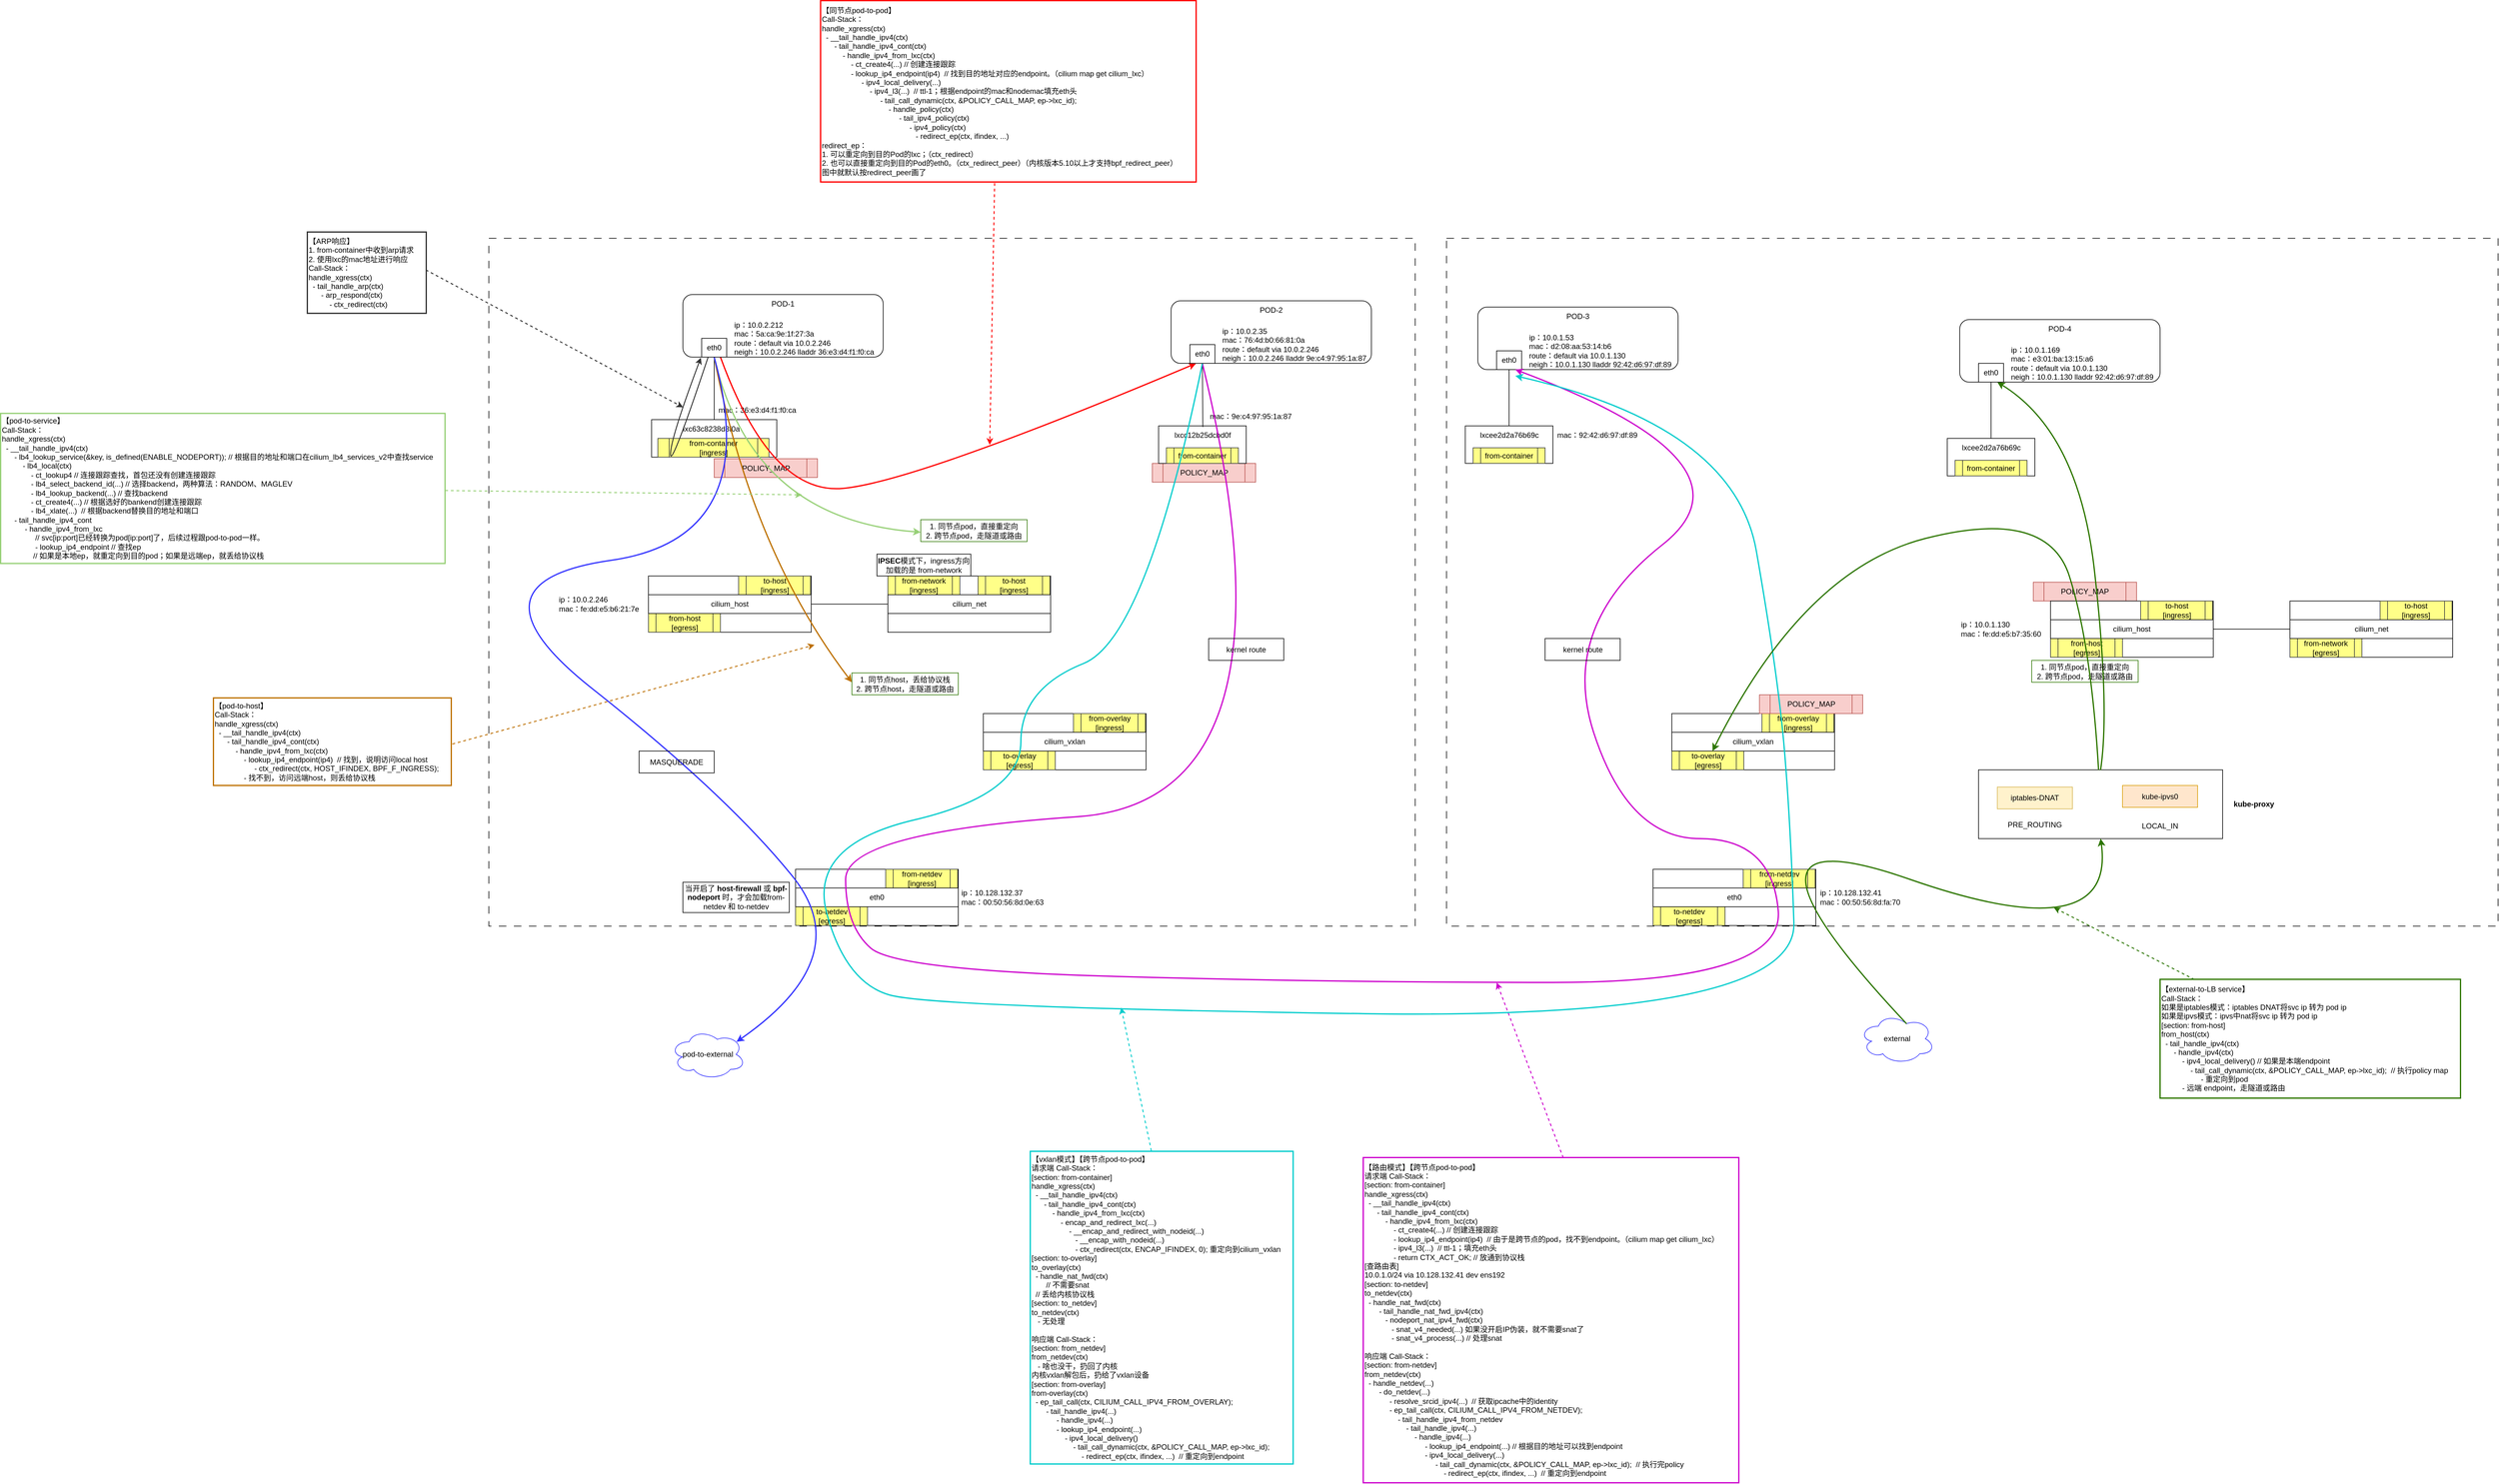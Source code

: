 <mxfile version="21.1.8" type="github">
  <diagram name="第 1 页" id="gMGXaRhbQjXeQtGGSrd3">
    <mxGraphModel dx="2704" dy="1717" grid="1" gridSize="10" guides="1" tooltips="1" connect="1" arrows="1" fold="1" page="1" pageScale="1" pageWidth="827" pageHeight="1169" math="0" shadow="0">
      <root>
        <mxCell id="0" />
        <mxCell id="1" parent="0" />
        <mxCell id="pFs_SzHBFSE5JqzF3wSR-124" value="" style="rounded=0;whiteSpace=wrap;html=1;strokeColor=#000000;strokeWidth=1;fillColor=none;dashed=1;dashPattern=12 12;" parent="1" vertex="1">
          <mxGeometry x="960" y="160" width="1680" height="1100" as="geometry" />
        </mxCell>
        <mxCell id="pFs_SzHBFSE5JqzF3wSR-123" value="" style="rounded=0;whiteSpace=wrap;html=1;strokeColor=#000000;strokeWidth=1;fillColor=none;dashed=1;dashPattern=12 12;movable=1;resizable=1;rotatable=1;deletable=1;editable=1;locked=0;connectable=1;" parent="1" vertex="1">
          <mxGeometry x="-570" y="160" width="1480" height="1100" as="geometry" />
        </mxCell>
        <mxCell id="AFxvPeA2e7Iyxpf63gBD-72" value="POLICY_MAP" style="shape=process;whiteSpace=wrap;html=1;backgroundOutline=1;fillColor=#f8cecc;strokeColor=#b85450;" parent="1" vertex="1">
          <mxGeometry x="1897.5" y="710" width="165" height="30" as="geometry" />
        </mxCell>
        <mxCell id="AFxvPeA2e7Iyxpf63gBD-71" value="POLICY_MAP" style="shape=process;whiteSpace=wrap;html=1;backgroundOutline=1;fillColor=#f8cecc;strokeColor=#b85450;" parent="1" vertex="1">
          <mxGeometry x="490" y="520" width="165" height="30" as="geometry" />
        </mxCell>
        <mxCell id="AFxvPeA2e7Iyxpf63gBD-65" value="" style="rounded=0;whiteSpace=wrap;html=1;" parent="1" vertex="1">
          <mxGeometry x="1810" y="1010" width="390" height="110" as="geometry" />
        </mxCell>
        <mxCell id="AFxvPeA2e7Iyxpf63gBD-25" value="" style="group" parent="1" vertex="1" connectable="0">
          <mxGeometry x="1290" y="1169" width="410" height="90" as="geometry" />
        </mxCell>
        <mxCell id="pFs_SzHBFSE5JqzF3wSR-71" value="ip：10.128.132.41&lt;br&gt;mac：00:50:56:8d:fa:70" style="text;html=1;strokeColor=none;fillColor=none;align=left;verticalAlign=middle;whiteSpace=wrap;rounded=0;container=0;" parent="AFxvPeA2e7Iyxpf63gBD-25" vertex="1">
          <mxGeometry x="265" y="25" width="145" height="40" as="geometry" />
        </mxCell>
        <mxCell id="pFs_SzHBFSE5JqzF3wSR-106" value="" style="rounded=0;whiteSpace=wrap;html=1;container=0;" parent="AFxvPeA2e7Iyxpf63gBD-25" vertex="1">
          <mxGeometry width="260" height="90" as="geometry" />
        </mxCell>
        <mxCell id="pFs_SzHBFSE5JqzF3wSR-107" value="from-netdev&lt;br&gt;[ingress]" style="shape=process;whiteSpace=wrap;html=1;backgroundOutline=1;fillColor=#ffff88;strokeColor=#36393d;container=0;" parent="AFxvPeA2e7Iyxpf63gBD-25" vertex="1">
          <mxGeometry x="144" width="115" height="30" as="geometry" />
        </mxCell>
        <mxCell id="pFs_SzHBFSE5JqzF3wSR-108" value="to-netdev&lt;br&gt;[egress]" style="shape=process;whiteSpace=wrap;html=1;backgroundOutline=1;fillColor=#ffff88;strokeColor=#36393d;container=0;" parent="AFxvPeA2e7Iyxpf63gBD-25" vertex="1">
          <mxGeometry y="60" width="115" height="30" as="geometry" />
        </mxCell>
        <mxCell id="pFs_SzHBFSE5JqzF3wSR-109" value="eth0" style="rounded=0;whiteSpace=wrap;html=1;strokeColor=default;strokeWidth=1;fillColor=none;container=0;" parent="AFxvPeA2e7Iyxpf63gBD-25" vertex="1">
          <mxGeometry y="30" width="260" height="30" as="geometry" />
        </mxCell>
        <mxCell id="AFxvPeA2e7Iyxpf63gBD-13" value="" style="group" parent="1" vertex="1" connectable="0">
          <mxGeometry x="-80" y="1169" width="407.5" height="90" as="geometry" />
        </mxCell>
        <mxCell id="pFs_SzHBFSE5JqzF3wSR-59" value="ip：10.128.132.37&lt;br&gt;mac：00:50:56:8d:0e:63" style="text;html=1;strokeColor=none;fillColor=none;align=left;verticalAlign=middle;whiteSpace=wrap;rounded=0;" parent="AFxvPeA2e7Iyxpf63gBD-13" vertex="1">
          <mxGeometry x="262.5" y="25" width="145" height="40" as="geometry" />
        </mxCell>
        <mxCell id="pFs_SzHBFSE5JqzF3wSR-60" value="" style="rounded=0;whiteSpace=wrap;html=1;" parent="AFxvPeA2e7Iyxpf63gBD-13" vertex="1">
          <mxGeometry width="260" height="90" as="geometry" />
        </mxCell>
        <mxCell id="pFs_SzHBFSE5JqzF3wSR-61" value="from-netdev&lt;br&gt;[ingress]" style="shape=process;whiteSpace=wrap;html=1;backgroundOutline=1;fillColor=#ffff88;strokeColor=#36393d;" parent="AFxvPeA2e7Iyxpf63gBD-13" vertex="1">
          <mxGeometry x="144" width="115" height="30" as="geometry" />
        </mxCell>
        <mxCell id="pFs_SzHBFSE5JqzF3wSR-62" value="to-netdev&lt;br&gt;[egress]" style="shape=process;whiteSpace=wrap;html=1;backgroundOutline=1;fillColor=#ffff88;strokeColor=#36393d;" parent="AFxvPeA2e7Iyxpf63gBD-13" vertex="1">
          <mxGeometry y="60" width="115" height="30" as="geometry" />
        </mxCell>
        <mxCell id="pFs_SzHBFSE5JqzF3wSR-105" value="eth0" style="rounded=0;whiteSpace=wrap;html=1;strokeColor=default;strokeWidth=1;fillColor=none;" parent="AFxvPeA2e7Iyxpf63gBD-13" vertex="1">
          <mxGeometry y="30" width="260" height="30" as="geometry" />
        </mxCell>
        <mxCell id="AFxvPeA2e7Iyxpf63gBD-4" value="" style="group" parent="1" vertex="1" connectable="0">
          <mxGeometry x="500" y="430" width="225" height="90" as="geometry" />
        </mxCell>
        <mxCell id="pFs_SzHBFSE5JqzF3wSR-18" value="mac：9e:c4:97:95:1a:87" style="text;html=1;strokeColor=none;fillColor=none;align=left;verticalAlign=middle;whiteSpace=wrap;rounded=0;" parent="AFxvPeA2e7Iyxpf63gBD-4" vertex="1">
          <mxGeometry x="80" width="145" height="30" as="geometry" />
        </mxCell>
        <mxCell id="pFs_SzHBFSE5JqzF3wSR-27" value="" style="rounded=0;whiteSpace=wrap;html=1;" parent="AFxvPeA2e7Iyxpf63gBD-4" vertex="1">
          <mxGeometry y="30" width="140" height="60" as="geometry" />
        </mxCell>
        <mxCell id="pFs_SzHBFSE5JqzF3wSR-28" value="from-container" style="shape=process;whiteSpace=wrap;html=1;backgroundOutline=1;fillColor=#ffff88;strokeColor=#36393d;" parent="AFxvPeA2e7Iyxpf63gBD-4" vertex="1">
          <mxGeometry x="12.5" y="65" width="115" height="25" as="geometry" />
        </mxCell>
        <mxCell id="pFs_SzHBFSE5JqzF3wSR-29" value="lxcc12b25dcbd0f" style="text;html=1;align=center;verticalAlign=middle;resizable=0;points=[];autosize=1;strokeColor=none;fillColor=none;" parent="AFxvPeA2e7Iyxpf63gBD-4" vertex="1">
          <mxGeometry x="15" y="30" width="110" height="30" as="geometry" />
        </mxCell>
        <mxCell id="AFxvPeA2e7Iyxpf63gBD-21" value="" style="group" parent="1" vertex="1" connectable="0">
          <mxGeometry x="-460" y="700" width="787.5" height="90" as="geometry" />
        </mxCell>
        <mxCell id="AFxvPeA2e7Iyxpf63gBD-14" value="" style="group" parent="AFxvPeA2e7Iyxpf63gBD-21" vertex="1" connectable="0">
          <mxGeometry x="527.5" width="260" height="90" as="geometry" />
        </mxCell>
        <mxCell id="AFxvPeA2e7Iyxpf63gBD-15" value="" style="rounded=0;whiteSpace=wrap;html=1;" parent="AFxvPeA2e7Iyxpf63gBD-14" vertex="1">
          <mxGeometry width="260" height="90" as="geometry" />
        </mxCell>
        <mxCell id="AFxvPeA2e7Iyxpf63gBD-16" value="to-host&lt;br style=&quot;border-color: var(--border-color);&quot;&gt;[ingress]" style="shape=process;whiteSpace=wrap;html=1;backgroundOutline=1;fillColor=#ffff88;strokeColor=#36393d;" parent="AFxvPeA2e7Iyxpf63gBD-14" vertex="1">
          <mxGeometry x="144" width="115" height="30" as="geometry" />
        </mxCell>
        <mxCell id="AFxvPeA2e7Iyxpf63gBD-17" value="from-network&lt;br style=&quot;border-color: var(--border-color);&quot;&gt;[ingress]" style="shape=process;whiteSpace=wrap;html=1;backgroundOutline=1;fillColor=#ffff88;strokeColor=#36393d;" parent="AFxvPeA2e7Iyxpf63gBD-14" vertex="1">
          <mxGeometry width="115" height="30" as="geometry" />
        </mxCell>
        <mxCell id="AFxvPeA2e7Iyxpf63gBD-18" value="cilium_net" style="rounded=0;whiteSpace=wrap;html=1;strokeColor=default;strokeWidth=1;fillColor=none;" parent="AFxvPeA2e7Iyxpf63gBD-14" vertex="1">
          <mxGeometry y="30" width="260" height="30" as="geometry" />
        </mxCell>
        <mxCell id="pFs_SzHBFSE5JqzF3wSR-12" value="ip：10.0.2.246&lt;br&gt;mac：fe:dd:e5:b6:21:7e" style="text;html=1;strokeColor=none;fillColor=none;align=left;verticalAlign=middle;whiteSpace=wrap;rounded=0;" parent="AFxvPeA2e7Iyxpf63gBD-21" vertex="1">
          <mxGeometry y="25" width="145" height="40" as="geometry" />
        </mxCell>
        <mxCell id="AFxvPeA2e7Iyxpf63gBD-7" value="" style="group" parent="AFxvPeA2e7Iyxpf63gBD-21" vertex="1" connectable="0">
          <mxGeometry x="145" width="260" height="90" as="geometry" />
        </mxCell>
        <mxCell id="AFxvPeA2e7Iyxpf63gBD-8" value="" style="rounded=0;whiteSpace=wrap;html=1;" parent="AFxvPeA2e7Iyxpf63gBD-7" vertex="1">
          <mxGeometry width="260" height="90" as="geometry" />
        </mxCell>
        <mxCell id="AFxvPeA2e7Iyxpf63gBD-9" value="to-host&lt;br style=&quot;border-color: var(--border-color);&quot;&gt;[ingress]" style="shape=process;whiteSpace=wrap;html=1;backgroundOutline=1;fillColor=#ffff88;strokeColor=#36393d;" parent="AFxvPeA2e7Iyxpf63gBD-7" vertex="1">
          <mxGeometry x="144" width="115" height="30" as="geometry" />
        </mxCell>
        <mxCell id="AFxvPeA2e7Iyxpf63gBD-10" value="from-host&lt;br style=&quot;border-color: var(--border-color);&quot;&gt;[egress]" style="shape=process;whiteSpace=wrap;html=1;backgroundOutline=1;fillColor=#ffff88;strokeColor=#36393d;" parent="AFxvPeA2e7Iyxpf63gBD-7" vertex="1">
          <mxGeometry y="60" width="115" height="30" as="geometry" />
        </mxCell>
        <mxCell id="AFxvPeA2e7Iyxpf63gBD-11" value="cilium_host" style="rounded=0;whiteSpace=wrap;html=1;strokeColor=default;strokeWidth=1;fillColor=none;" parent="AFxvPeA2e7Iyxpf63gBD-7" vertex="1">
          <mxGeometry y="30" width="260" height="30" as="geometry" />
        </mxCell>
        <mxCell id="AFxvPeA2e7Iyxpf63gBD-20" value="" style="edgeStyle=orthogonalEdgeStyle;rounded=0;orthogonalLoop=1;jettySize=auto;html=1;entryX=0;entryY=0.5;entryDx=0;entryDy=0;endArrow=none;endFill=0;" parent="AFxvPeA2e7Iyxpf63gBD-21" source="AFxvPeA2e7Iyxpf63gBD-11" target="AFxvPeA2e7Iyxpf63gBD-18" edge="1">
          <mxGeometry relative="1" as="geometry">
            <mxPoint x="555" y="45" as="targetPoint" />
          </mxGeometry>
        </mxCell>
        <mxCell id="AFxvPeA2e7Iyxpf63gBD-3" value="" style="group" parent="1" vertex="1" connectable="0">
          <mxGeometry x="-310" y="420" width="235" height="90" as="geometry" />
        </mxCell>
        <mxCell id="pFs_SzHBFSE5JqzF3wSR-10" value="mac：36:e3:d4:f1:f0:ca" style="text;html=1;strokeColor=none;fillColor=none;align=left;verticalAlign=middle;whiteSpace=wrap;rounded=0;" parent="AFxvPeA2e7Iyxpf63gBD-3" vertex="1">
          <mxGeometry x="105" width="130" height="30" as="geometry" />
        </mxCell>
        <mxCell id="pFs_SzHBFSE5JqzF3wSR-11" value="" style="rounded=0;whiteSpace=wrap;html=1;" parent="AFxvPeA2e7Iyxpf63gBD-3" vertex="1">
          <mxGeometry y="30" width="200" height="60" as="geometry" />
        </mxCell>
        <mxCell id="pFs_SzHBFSE5JqzF3wSR-22" value="from-container&lt;br&gt;[ingress]" style="shape=process;whiteSpace=wrap;html=1;backgroundOutline=1;fillColor=#ffff88;strokeColor=#36393d;" parent="AFxvPeA2e7Iyxpf63gBD-3" vertex="1">
          <mxGeometry x="10" y="60" width="177.5" height="30" as="geometry" />
        </mxCell>
        <mxCell id="pFs_SzHBFSE5JqzF3wSR-23" value="lxc63c8238d8f0a" style="text;html=1;align=center;verticalAlign=middle;resizable=0;points=[];autosize=1;strokeColor=none;fillColor=none;" parent="AFxvPeA2e7Iyxpf63gBD-3" vertex="1">
          <mxGeometry x="40" y="30" width="110" height="30" as="geometry" />
        </mxCell>
        <mxCell id="pFs_SzHBFSE5JqzF3wSR-117" value="" style="group" parent="1" vertex="1" connectable="0">
          <mxGeometry x="1320" y="920" width="260" height="90" as="geometry" />
        </mxCell>
        <mxCell id="pFs_SzHBFSE5JqzF3wSR-118" value="" style="rounded=0;whiteSpace=wrap;html=1;" parent="pFs_SzHBFSE5JqzF3wSR-117" vertex="1">
          <mxGeometry width="260" height="90" as="geometry" />
        </mxCell>
        <mxCell id="pFs_SzHBFSE5JqzF3wSR-119" value="from-overlay&lt;br style=&quot;border-color: var(--border-color);&quot;&gt;[ingress]" style="shape=process;whiteSpace=wrap;html=1;backgroundOutline=1;fillColor=#ffff88;strokeColor=#36393d;" parent="pFs_SzHBFSE5JqzF3wSR-117" vertex="1">
          <mxGeometry x="144" width="115" height="30" as="geometry" />
        </mxCell>
        <mxCell id="pFs_SzHBFSE5JqzF3wSR-120" value="to-overlay&lt;br style=&quot;border-color: var(--border-color);&quot;&gt;[egress]" style="shape=process;whiteSpace=wrap;html=1;backgroundOutline=1;fillColor=#ffff88;strokeColor=#36393d;" parent="pFs_SzHBFSE5JqzF3wSR-117" vertex="1">
          <mxGeometry y="60" width="115" height="30" as="geometry" />
        </mxCell>
        <mxCell id="pFs_SzHBFSE5JqzF3wSR-121" value="cilium_vxlan" style="rounded=0;whiteSpace=wrap;html=1;strokeColor=default;strokeWidth=1;fillColor=none;" parent="pFs_SzHBFSE5JqzF3wSR-117" vertex="1">
          <mxGeometry y="30" width="260" height="30" as="geometry" />
        </mxCell>
        <mxCell id="pFs_SzHBFSE5JqzF3wSR-112" value="" style="group" parent="1" vertex="1" connectable="0">
          <mxGeometry x="220" y="920" width="260" height="90" as="geometry" />
        </mxCell>
        <mxCell id="pFs_SzHBFSE5JqzF3wSR-113" value="" style="rounded=0;whiteSpace=wrap;html=1;" parent="pFs_SzHBFSE5JqzF3wSR-112" vertex="1">
          <mxGeometry width="260" height="90" as="geometry" />
        </mxCell>
        <mxCell id="pFs_SzHBFSE5JqzF3wSR-114" value="from-overlay&lt;br style=&quot;border-color: var(--border-color);&quot;&gt;[ingress]" style="shape=process;whiteSpace=wrap;html=1;backgroundOutline=1;fillColor=#ffff88;strokeColor=#36393d;" parent="pFs_SzHBFSE5JqzF3wSR-112" vertex="1">
          <mxGeometry x="144" width="115" height="30" as="geometry" />
        </mxCell>
        <mxCell id="pFs_SzHBFSE5JqzF3wSR-115" value="to-overlay&lt;br style=&quot;border-color: var(--border-color);&quot;&gt;[egress]" style="shape=process;whiteSpace=wrap;html=1;backgroundOutline=1;fillColor=#ffff88;strokeColor=#36393d;" parent="pFs_SzHBFSE5JqzF3wSR-112" vertex="1">
          <mxGeometry y="60" width="115" height="30" as="geometry" />
        </mxCell>
        <mxCell id="pFs_SzHBFSE5JqzF3wSR-116" value="cilium_vxlan" style="rounded=0;whiteSpace=wrap;html=1;strokeColor=default;strokeWidth=1;fillColor=none;" parent="pFs_SzHBFSE5JqzF3wSR-112" vertex="1">
          <mxGeometry y="30" width="260" height="30" as="geometry" />
        </mxCell>
        <mxCell id="pFs_SzHBFSE5JqzF3wSR-76" value="POLICY_MAP" style="shape=process;whiteSpace=wrap;html=1;backgroundOutline=1;fillColor=#f8cecc;strokeColor=#b85450;" parent="1" vertex="1">
          <mxGeometry x="1460" y="890" width="165" height="30" as="geometry" />
        </mxCell>
        <mxCell id="pFs_SzHBFSE5JqzF3wSR-39" value="POLICY_MAP" style="shape=process;whiteSpace=wrap;html=1;backgroundOutline=1;fillColor=#f8cecc;strokeColor=#b85450;" parent="1" vertex="1">
          <mxGeometry x="-210" y="512.5" width="165" height="30" as="geometry" />
        </mxCell>
        <mxCell id="pFs_SzHBFSE5JqzF3wSR-20" value="" style="endArrow=none;html=1;rounded=0;entryX=0.5;entryY=1;entryDx=0;entryDy=0;exitX=0.5;exitY=0;exitDx=0;exitDy=0;" parent="1" source="pFs_SzHBFSE5JqzF3wSR-11" target="pFs_SzHBFSE5JqzF3wSR-7" edge="1">
          <mxGeometry width="50" height="50" relative="1" as="geometry">
            <mxPoint x="80" y="460" as="sourcePoint" />
            <mxPoint x="130" y="410" as="targetPoint" />
          </mxGeometry>
        </mxCell>
        <mxCell id="pFs_SzHBFSE5JqzF3wSR-21" value="" style="endArrow=none;html=1;rounded=0;entryX=0.5;entryY=1;entryDx=0;entryDy=0;exitX=0.506;exitY=0.061;exitDx=0;exitDy=0;exitPerimeter=0;" parent="1" source="pFs_SzHBFSE5JqzF3wSR-29" target="pFs_SzHBFSE5JqzF3wSR-15" edge="1">
          <mxGeometry width="50" height="50" relative="1" as="geometry">
            <mxPoint x="570" y="450" as="sourcePoint" />
            <mxPoint x="180" y="370" as="targetPoint" />
          </mxGeometry>
        </mxCell>
        <mxCell id="pFs_SzHBFSE5JqzF3wSR-25" value="【ARP响应】&lt;br&gt;1. from-container中收到arp请求&lt;br&gt;2. 使用lxc的mac地址进行响应&lt;br&gt;Call-Stack：&lt;br&gt;handle_xgress(ctx)&lt;br&gt;&amp;nbsp; - tail_handle_arp(ctx)&lt;br&gt;&amp;nbsp; &amp;nbsp; &amp;nbsp; -&amp;nbsp;arp_respond(ctx)&lt;br&gt;&amp;nbsp; &amp;nbsp; &amp;nbsp; &amp;nbsp; &amp;nbsp; -&amp;nbsp;ctx_redirect(ctx)" style="text;html=1;align=left;verticalAlign=middle;resizable=0;points=[];autosize=1;strokeColor=#333333;fillColor=none;strokeWidth=2;" parent="1" vertex="1">
          <mxGeometry x="-860" y="150" width="190" height="130" as="geometry" />
        </mxCell>
        <mxCell id="pFs_SzHBFSE5JqzF3wSR-32" value="【同节点pod-to-pod】&lt;br&gt;Call-Stack：&lt;br&gt;handle_xgress(ctx)&lt;br&gt;&amp;nbsp; - __tail_handle_ipv4(ctx)&lt;br&gt;&amp;nbsp; &amp;nbsp; &amp;nbsp; -&amp;nbsp;tail_handle_ipv4_cont(ctx)&lt;br&gt;&amp;nbsp; &amp;nbsp; &amp;nbsp; &amp;nbsp; &amp;nbsp; -&amp;nbsp;handle_ipv4_from_lxc(ctx)&lt;br&gt;&amp;nbsp; &amp;nbsp; &amp;nbsp; &amp;nbsp; &amp;nbsp; &amp;nbsp; &amp;nbsp; -&amp;nbsp;ct_create4(...) // 创建连接跟踪&lt;br&gt;&amp;nbsp; &amp;nbsp; &amp;nbsp; &amp;nbsp; &amp;nbsp; &amp;nbsp; &amp;nbsp; -&amp;nbsp;lookup_ip4_endpoint(ip4)&amp;nbsp; // 找到目的地址对应的endpoint。（cilium map get cilium_lxc）&lt;br&gt;&amp;nbsp; &amp;nbsp; &amp;nbsp; &amp;nbsp; &amp;nbsp; &amp;nbsp; &amp;nbsp; &amp;nbsp; &amp;nbsp; &amp;nbsp;-&amp;nbsp;ipv4_local_delivery(...)&lt;br&gt;&amp;nbsp; &amp;nbsp; &amp;nbsp; &amp;nbsp; &amp;nbsp; &amp;nbsp; &amp;nbsp; &amp;nbsp; &amp;nbsp; &amp;nbsp; &amp;nbsp; &amp;nbsp;-&amp;nbsp;ipv4_l3(...)&amp;nbsp; // ttl-1；根据endpoint的mac和nodemac填充eth头&lt;br&gt;&amp;nbsp; &amp;nbsp; &amp;nbsp; &amp;nbsp; &amp;nbsp; &amp;nbsp; &amp;nbsp; &amp;nbsp; &amp;nbsp; &amp;nbsp; &amp;nbsp; &amp;nbsp; &amp;nbsp; &amp;nbsp; -&amp;nbsp;tail_call_dynamic(ctx, &amp;amp;POLICY_CALL_MAP, ep-&amp;gt;lxc_id);&lt;br&gt;&amp;nbsp; &amp;nbsp; &amp;nbsp; &amp;nbsp; &amp;nbsp; &amp;nbsp; &amp;nbsp; &amp;nbsp; &amp;nbsp; &amp;nbsp; &amp;nbsp; &amp;nbsp; &amp;nbsp; &amp;nbsp; &amp;nbsp; &amp;nbsp; -&amp;nbsp;handle_policy(ctx)&lt;br&gt;&amp;nbsp; &amp;nbsp; &amp;nbsp; &amp;nbsp; &amp;nbsp; &amp;nbsp; &amp;nbsp; &amp;nbsp; &amp;nbsp; &amp;nbsp; &amp;nbsp; &amp;nbsp; &amp;nbsp; &amp;nbsp; &amp;nbsp; &amp;nbsp; &amp;nbsp; &amp;nbsp; &amp;nbsp;-&amp;nbsp;tail_ipv4_policy(ctx)&lt;br&gt;&amp;nbsp; &amp;nbsp; &amp;nbsp; &amp;nbsp; &amp;nbsp; &amp;nbsp; &amp;nbsp; &amp;nbsp; &amp;nbsp; &amp;nbsp; &amp;nbsp; &amp;nbsp; &amp;nbsp; &amp;nbsp; &amp;nbsp; &amp;nbsp; &amp;nbsp; &amp;nbsp; &amp;nbsp; &amp;nbsp; &amp;nbsp; -&amp;nbsp;ipv4_policy(ctx)&lt;br&gt;&amp;nbsp; &amp;nbsp; &amp;nbsp; &amp;nbsp; &amp;nbsp; &amp;nbsp; &amp;nbsp; &amp;nbsp; &amp;nbsp; &amp;nbsp; &amp;nbsp; &amp;nbsp; &amp;nbsp; &amp;nbsp; &amp;nbsp; &amp;nbsp; &amp;nbsp; &amp;nbsp; &amp;nbsp; &amp;nbsp; &amp;nbsp; &amp;nbsp; &amp;nbsp;-&amp;nbsp;redirect_ep(ctx, ifindex, ...)&lt;br&gt;redirect_ep：&lt;br&gt;1. 可以重定向到目的Pod的lxc；（ctx_redirect）&lt;br&gt;2. 也可以直接重定向到目的Pod的eth0。（ctx_redirect_peer）（内核版本5.10以上才支持bpf_redirect_peer）&lt;br&gt;图中就默认按redirect_peer画了" style="text;html=1;align=left;verticalAlign=middle;resizable=0;points=[];autosize=1;strokeWidth=2;strokeColor=#FF0000;" parent="1" vertex="1">
          <mxGeometry x="-40" y="-220" width="600" height="290" as="geometry" />
        </mxCell>
        <mxCell id="pFs_SzHBFSE5JqzF3wSR-33" value="" style="curved=1;endArrow=classic;html=1;rounded=0;exitX=0.75;exitY=1;exitDx=0;exitDy=0;entryX=0.25;entryY=1;entryDx=0;entryDy=0;fillColor=#e51400;strokeColor=#FF0000;shadow=0;strokeWidth=2;" parent="1" source="pFs_SzHBFSE5JqzF3wSR-7" target="pFs_SzHBFSE5JqzF3wSR-15" edge="1">
          <mxGeometry width="50" height="50" relative="1" as="geometry">
            <mxPoint x="300" y="600" as="sourcePoint" />
            <mxPoint x="350" y="550" as="targetPoint" />
            <Array as="points">
              <mxPoint x="-120" y="570" />
              <mxPoint x="110" y="550" />
            </Array>
          </mxGeometry>
        </mxCell>
        <mxCell id="pFs_SzHBFSE5JqzF3wSR-34" value="【pod-to-host】&lt;br&gt;Call-Stack：&lt;br&gt;handle_xgress(ctx)&lt;br&gt;&amp;nbsp; - __tail_handle_ipv4(ctx)&lt;br&gt;&amp;nbsp; &amp;nbsp; &amp;nbsp; -&amp;nbsp;tail_handle_ipv4_cont(ctx)&lt;br&gt;&amp;nbsp; &amp;nbsp; &amp;nbsp; &amp;nbsp; &amp;nbsp; -&amp;nbsp;handle_ipv4_from_lxc(ctx)&lt;br&gt;&amp;nbsp; &amp;nbsp; &amp;nbsp; &amp;nbsp; &amp;nbsp; &amp;nbsp; &amp;nbsp; -&amp;nbsp;lookup_ip4_endpoint(ip4)&amp;nbsp; // 找到，说明访问local host&lt;br&gt;&amp;nbsp; &amp;nbsp; &amp;nbsp; &amp;nbsp; &amp;nbsp; &amp;nbsp; &amp;nbsp; &amp;nbsp; &amp;nbsp; &amp;nbsp;-&amp;nbsp;ctx_redirect(ctx, HOST_IFINDEX, BPF_F_INGRESS);&lt;br&gt;&amp;nbsp; &amp;nbsp; &amp;nbsp; &amp;nbsp; &amp;nbsp; &amp;nbsp; &amp;nbsp; - 找不到，访问远端host，则丢给协议栈" style="text;html=1;align=left;verticalAlign=middle;resizable=0;points=[];autosize=1;strokeColor=#BD7000;fillColor=none;fontColor=#000000;strokeWidth=2;" parent="1" vertex="1">
          <mxGeometry x="-1010" y="895" width="380" height="140" as="geometry" />
        </mxCell>
        <mxCell id="pFs_SzHBFSE5JqzF3wSR-38" value="" style="curved=1;endArrow=classic;html=1;rounded=0;exitX=0.5;exitY=1;exitDx=0;exitDy=0;fillColor=#f0a30a;strokeColor=#BD7000;shadow=0;strokeWidth=2;" parent="1" source="pFs_SzHBFSE5JqzF3wSR-7" edge="1">
          <mxGeometry width="50" height="50" relative="1" as="geometry">
            <mxPoint x="190" y="370" as="sourcePoint" />
            <mxPoint x="10" y="870" as="targetPoint" />
            <Array as="points">
              <mxPoint x="-150" y="660" />
            </Array>
          </mxGeometry>
        </mxCell>
        <mxCell id="pFs_SzHBFSE5JqzF3wSR-49" value="" style="rounded=1;whiteSpace=wrap;html=1;" parent="1" vertex="1">
          <mxGeometry x="1010" y="270" width="320" height="100" as="geometry" />
        </mxCell>
        <mxCell id="pFs_SzHBFSE5JqzF3wSR-50" value="eth0" style="rounded=0;whiteSpace=wrap;html=1;" parent="1" vertex="1">
          <mxGeometry x="1040" y="340" width="40" height="30" as="geometry" />
        </mxCell>
        <mxCell id="pFs_SzHBFSE5JqzF3wSR-51" value="ip：10.0.1.53&lt;br&gt;mac：d2:08:aa:53:14:b6&lt;br&gt;route：default via 10.0.1.130&lt;br&gt;neigh：10.0.1.130 lladdr 92:42:d6:97:df:89" style="text;html=1;strokeColor=none;fillColor=none;align=left;verticalAlign=middle;whiteSpace=wrap;rounded=0;" parent="1" vertex="1">
          <mxGeometry x="1090" y="310" width="240" height="60" as="geometry" />
        </mxCell>
        <mxCell id="pFs_SzHBFSE5JqzF3wSR-52" value="POD-3" style="text;html=1;strokeColor=none;fillColor=none;align=center;verticalAlign=middle;whiteSpace=wrap;rounded=0;" parent="1" vertex="1">
          <mxGeometry x="1140" y="270" width="60" height="30" as="geometry" />
        </mxCell>
        <mxCell id="pFs_SzHBFSE5JqzF3wSR-53" value="mac：92:42:d6:97:df:89" style="text;html=1;strokeColor=none;fillColor=none;align=left;verticalAlign=middle;whiteSpace=wrap;rounded=0;" parent="1" vertex="1">
          <mxGeometry x="1135" y="460" width="145" height="30" as="geometry" />
        </mxCell>
        <mxCell id="pFs_SzHBFSE5JqzF3wSR-54" value="" style="endArrow=none;html=1;rounded=0;entryX=0.5;entryY=1;entryDx=0;entryDy=0;" parent="1" target="pFs_SzHBFSE5JqzF3wSR-50" edge="1">
          <mxGeometry width="50" height="50" relative="1" as="geometry">
            <mxPoint x="1060" y="460" as="sourcePoint" />
            <mxPoint x="670" y="380" as="targetPoint" />
          </mxGeometry>
        </mxCell>
        <mxCell id="pFs_SzHBFSE5JqzF3wSR-55" value="" style="rounded=0;whiteSpace=wrap;html=1;" parent="1" vertex="1">
          <mxGeometry x="990" y="460" width="140" height="60" as="geometry" />
        </mxCell>
        <mxCell id="pFs_SzHBFSE5JqzF3wSR-57" value="lxcee2d2a76b69c" style="text;html=1;align=center;verticalAlign=middle;resizable=0;points=[];autosize=1;strokeColor=none;fillColor=none;" parent="1" vertex="1">
          <mxGeometry x="1000" y="460" width="120" height="30" as="geometry" />
        </mxCell>
        <mxCell id="pFs_SzHBFSE5JqzF3wSR-64" value="" style="curved=1;endArrow=classic;html=1;rounded=0;fillColor=#f0a30a;strokeColor=#CC00CC;shadow=0;strokeWidth=2;entryX=0.75;entryY=1;entryDx=0;entryDy=0;exitX=0.5;exitY=1;exitDx=0;exitDy=0;" parent="1" source="pFs_SzHBFSE5JqzF3wSR-15" target="pFs_SzHBFSE5JqzF3wSR-50" edge="1">
          <mxGeometry width="50" height="50" relative="1" as="geometry">
            <mxPoint x="160" y="360" as="sourcePoint" />
            <mxPoint x="1070" y="560" as="targetPoint" />
            <Array as="points">
              <mxPoint x="740" y="1060" />
              <mxPoint y="1110" />
              <mxPoint y="1260" />
              <mxPoint x="80" y="1330" />
              <mxPoint x="760" y="1350" />
              <mxPoint x="1500" y="1350" />
              <mxPoint x="1480" y="1120" />
              <mxPoint x="1250" y="1120" />
              <mxPoint x="1140" y="780" />
              <mxPoint x="1470" y="520" />
            </Array>
          </mxGeometry>
        </mxCell>
        <mxCell id="pFs_SzHBFSE5JqzF3wSR-66" value="【路由模式】【跨节点pod-to-pod】&lt;br&gt;请求端 Call-Stack：&lt;br&gt;[section: from-container]&lt;br&gt;handle_xgress(ctx)&lt;br&gt;&amp;nbsp; - __tail_handle_ipv4(ctx)&lt;br&gt;&amp;nbsp; &amp;nbsp; &amp;nbsp; -&amp;nbsp;tail_handle_ipv4_cont(ctx)&lt;br&gt;&amp;nbsp; &amp;nbsp; &amp;nbsp; &amp;nbsp; &amp;nbsp; -&amp;nbsp;handle_ipv4_from_lxc(ctx)&lt;br style=&quot;border-color: var(--border-color);&quot;&gt;&amp;nbsp; &amp;nbsp; &amp;nbsp; &amp;nbsp; &amp;nbsp; &amp;nbsp; &amp;nbsp; -&amp;nbsp;ct_create4(...) // 创建连接跟踪&lt;br&gt;&amp;nbsp; &amp;nbsp; &amp;nbsp; &amp;nbsp; &amp;nbsp; &amp;nbsp; &amp;nbsp; -&amp;nbsp;lookup_ip4_endpoint(ip4)&amp;nbsp; // 由于是跨节点的pod，找不到endpoint。（cilium map get cilium_lxc）&lt;br&gt;&amp;nbsp; &amp;nbsp; &amp;nbsp; &amp;nbsp; &amp;nbsp; &amp;nbsp; &amp;nbsp; -&amp;nbsp;ipv4_l3(...)&amp;nbsp; // ttl-1；填充eth头&lt;br&gt;&amp;nbsp; &amp;nbsp; &amp;nbsp; &amp;nbsp; &amp;nbsp; &amp;nbsp; &amp;nbsp; - return CTX_ACT_OK; // 放通到协议栈&lt;br&gt;[查路由表]&lt;br&gt;10.0.1.0/24 via 10.128.132.41 dev ens192&lt;br&gt;[section: to-netdev]&lt;br&gt;to_netdev(ctx)&lt;br&gt;&amp;nbsp; -&amp;nbsp;handle_nat_fwd(ctx)&lt;br&gt;&amp;nbsp; &amp;nbsp; &amp;nbsp; &amp;nbsp;- tail_handle_nat_fwd_ipv4(ctx)&lt;br&gt;&amp;nbsp; &amp;nbsp; &amp;nbsp; &amp;nbsp; &amp;nbsp; -&amp;nbsp;nodeport_nat_ipv4_fwd(ctx)&lt;br&gt;&amp;nbsp; &amp;nbsp; &amp;nbsp; &amp;nbsp; &amp;nbsp; &amp;nbsp; &amp;nbsp;-&amp;nbsp;snat_v4_needed(...) 如果没开启IP伪装，就不需要snat了&lt;br&gt;&amp;nbsp; &amp;nbsp; &amp;nbsp; &amp;nbsp; &amp;nbsp; &amp;nbsp; &amp;nbsp;-&amp;nbsp;snat_v4_process(...) // 处理snat&lt;br&gt;&lt;br&gt;响应端 Call-Stack：&lt;br&gt;[section: from-netdev]&lt;br&gt;from_netdev(ctx)&lt;br&gt;&amp;nbsp; -&amp;nbsp;handle_netdev(...)&lt;br&gt;&amp;nbsp; &amp;nbsp; &amp;nbsp; &amp;nbsp;-&amp;nbsp;do_netdev(...)&lt;br&gt;&amp;nbsp; &amp;nbsp; &amp;nbsp; &amp;nbsp; &amp;nbsp; &amp;nbsp; -&amp;nbsp;resolve_srcid_ipv4(...)&amp;nbsp; // 获取ipcache中的identity&lt;br&gt;&amp;nbsp; &amp;nbsp; &amp;nbsp; &amp;nbsp; &amp;nbsp; &amp;nbsp; -&amp;nbsp;ep_tail_call(ctx, CILIUM_CALL_IPV4_FROM_NETDEV);&lt;br&gt;&amp;nbsp; &amp;nbsp; &amp;nbsp; &amp;nbsp; &amp;nbsp; &amp;nbsp; &amp;nbsp; &amp;nbsp; -&amp;nbsp;tail_handle_ipv4_from_netdev&lt;br&gt;&amp;nbsp; &amp;nbsp; &amp;nbsp; &amp;nbsp; &amp;nbsp; &amp;nbsp; &amp;nbsp; &amp;nbsp; &amp;nbsp; &amp;nbsp; -&amp;nbsp;tail_handle_ipv4(...)&lt;br&gt;&amp;nbsp; &amp;nbsp; &amp;nbsp; &amp;nbsp; &amp;nbsp; &amp;nbsp; &amp;nbsp; &amp;nbsp; &amp;nbsp; &amp;nbsp; &amp;nbsp; &amp;nbsp; -&amp;nbsp;handle_ipv4(...)&lt;br&gt;&amp;nbsp; &amp;nbsp; &amp;nbsp; &amp;nbsp; &amp;nbsp; &amp;nbsp; &amp;nbsp; &amp;nbsp; &amp;nbsp; &amp;nbsp; &amp;nbsp; &amp;nbsp; &amp;nbsp; &amp;nbsp; &amp;nbsp;-&amp;nbsp;lookup_ip4_endpoint(...) // 根据目的地址可以找到endpoint&lt;br&gt;&amp;nbsp; &amp;nbsp; &amp;nbsp; &amp;nbsp; &amp;nbsp; &amp;nbsp; &amp;nbsp; &amp;nbsp; &amp;nbsp; &amp;nbsp; &amp;nbsp; &amp;nbsp; &amp;nbsp; &amp;nbsp; &amp;nbsp;-&amp;nbsp;ipv4_local_delivery(...)&lt;br&gt;&amp;nbsp; &amp;nbsp; &amp;nbsp; &amp;nbsp; &amp;nbsp; &amp;nbsp; &amp;nbsp; &amp;nbsp; &amp;nbsp; &amp;nbsp; &amp;nbsp; &amp;nbsp; &amp;nbsp; &amp;nbsp; &amp;nbsp; &amp;nbsp; &amp;nbsp; -&amp;nbsp;tail_call_dynamic(ctx, &amp;amp;POLICY_CALL_MAP, ep-&amp;gt;lxc_id);&amp;nbsp; // 执行完policy&lt;br&gt;&amp;nbsp; &amp;nbsp; &amp;nbsp; &amp;nbsp; &amp;nbsp; &amp;nbsp; &amp;nbsp; &amp;nbsp; &amp;nbsp; &amp;nbsp; &amp;nbsp; &amp;nbsp; &amp;nbsp; &amp;nbsp; &amp;nbsp; &amp;nbsp; &amp;nbsp; &amp;nbsp; &amp;nbsp; -&amp;nbsp;redirect_ep(ctx, ifindex, ...)&amp;nbsp; // 重定向到endpoint" style="text;html=1;align=left;verticalAlign=middle;resizable=0;points=[];autosize=1;strokeWidth=2;strokeColor=#CC00CC;" parent="1" vertex="1">
          <mxGeometry x="827" y="1630" width="600" height="520" as="geometry" />
        </mxCell>
        <mxCell id="pFs_SzHBFSE5JqzF3wSR-69" value="from-container" style="shape=process;whiteSpace=wrap;html=1;backgroundOutline=1;fillColor=#ffff88;strokeColor=#36393d;" parent="1" vertex="1">
          <mxGeometry x="1002.5" y="495" width="115" height="25" as="geometry" />
        </mxCell>
        <mxCell id="pFs_SzHBFSE5JqzF3wSR-84" value="【pod-to-service】&lt;br&gt;Call-Stack：&lt;br&gt;handle_xgress(ctx)&lt;br&gt;&amp;nbsp; - __tail_handle_ipv4(ctx)&lt;br&gt;&amp;nbsp; &amp;nbsp; &amp;nbsp; -&amp;nbsp;lb4_lookup_service(&amp;amp;key, is_defined(ENABLE_NODEPORT)); // 根据目的地址和端口在cilium_lb4_services_v2中查找service&lt;br&gt;&amp;nbsp; &amp;nbsp; &amp;nbsp; &amp;nbsp; &amp;nbsp; -&amp;nbsp;lb4_local(ctx)&lt;br&gt;&amp;nbsp; &amp;nbsp; &amp;nbsp; &amp;nbsp; &amp;nbsp; &amp;nbsp; &amp;nbsp; - ct_lookup4 // 连接跟踪查找，首包还没有创建连接跟踪&amp;nbsp;&lt;br&gt;&amp;nbsp; &amp;nbsp; &amp;nbsp; &amp;nbsp; &amp;nbsp; &amp;nbsp; &amp;nbsp; -&amp;nbsp;lb4_select_backend_id(...) // 选择backend，两种算法：RANDOM、MAGLEV&lt;br&gt;&amp;nbsp; &amp;nbsp; &amp;nbsp; &amp;nbsp; &amp;nbsp; &amp;nbsp; &amp;nbsp; -&amp;nbsp;lb4_lookup_backend(...) // 查找backend&lt;br&gt;&amp;nbsp; &amp;nbsp; &amp;nbsp; &amp;nbsp; &amp;nbsp; &amp;nbsp; &amp;nbsp; -&amp;nbsp;ct_create4(...) // 根据选好的bankend创建连接跟踪&lt;br&gt;&amp;nbsp; &amp;nbsp; &amp;nbsp; &amp;nbsp; &amp;nbsp; &amp;nbsp; &amp;nbsp; -&amp;nbsp;lb4_xlate(...)&amp;nbsp; // 根据backend替换目的地址和端口&lt;br&gt;&amp;nbsp; &amp;nbsp; &amp;nbsp; - tail_handle_ipv4_cont&lt;br&gt;&amp;nbsp; &amp;nbsp; &amp;nbsp; &amp;nbsp; &amp;nbsp; &amp;nbsp;- handle_ipv4_from_lxc&lt;br style=&quot;border-color: var(--border-color);&quot;&gt;&amp;nbsp; &amp;nbsp; &amp;nbsp; &amp;nbsp; &amp;nbsp; &amp;nbsp; &amp;nbsp; &amp;nbsp; // svc[ip:port]已经转换为pod[ip:port]了，后续过程跟pod-to-pod一样。&lt;br&gt;&amp;nbsp; &amp;nbsp; &amp;nbsp; &amp;nbsp; &amp;nbsp; &amp;nbsp; &amp;nbsp; &amp;nbsp; - lookup_ip4_endpoint // 查找ep&lt;br&gt;&amp;nbsp; &amp;nbsp; &amp;nbsp; &amp;nbsp; &amp;nbsp; &amp;nbsp; &amp;nbsp; &amp;nbsp;// 如果是本地ep，就重定向到目的pod；如果是远端ep，就丢给协议栈" style="text;html=1;align=left;verticalAlign=middle;resizable=0;points=[];autosize=1;strokeWidth=2;strokeColor=#97D077;" parent="1" vertex="1">
          <mxGeometry x="-1350" y="440" width="710" height="240" as="geometry" />
        </mxCell>
        <mxCell id="pFs_SzHBFSE5JqzF3wSR-85" value="" style="curved=1;endArrow=classic;html=1;rounded=0;fillColor=#f0a30a;strokeColor=#97D077;shadow=0;strokeWidth=2;exitX=0.5;exitY=1;exitDx=0;exitDy=0;" parent="1" source="pFs_SzHBFSE5JqzF3wSR-7" edge="1">
          <mxGeometry width="50" height="50" relative="1" as="geometry">
            <mxPoint x="160" y="360" as="sourcePoint" />
            <mxPoint x="120" y="630" as="targetPoint" />
            <Array as="points">
              <mxPoint x="-150" y="610" />
            </Array>
          </mxGeometry>
        </mxCell>
        <mxCell id="pFs_SzHBFSE5JqzF3wSR-88" value="" style="curved=1;endArrow=classic;html=1;rounded=0;exitX=0.5;exitY=1;exitDx=0;exitDy=0;fillColor=#f0a30a;strokeColor=#3333FF;shadow=0;strokeWidth=2;entryX=0.88;entryY=0.25;entryDx=0;entryDy=0;entryPerimeter=0;" parent="1" source="pFs_SzHBFSE5JqzF3wSR-7" target="pFs_SzHBFSE5JqzF3wSR-89" edge="1">
          <mxGeometry width="50" height="50" relative="1" as="geometry">
            <mxPoint x="160" y="360" as="sourcePoint" />
            <mxPoint x="350" y="1060" as="targetPoint" />
            <Array as="points">
              <mxPoint x="-130" y="640" />
              <mxPoint x="-620" y="710" />
              <mxPoint x="-190" y="1050" />
              <mxPoint x="20" y="1310" />
            </Array>
          </mxGeometry>
        </mxCell>
        <mxCell id="pFs_SzHBFSE5JqzF3wSR-89" value="pod-to-external" style="ellipse;shape=cloud;whiteSpace=wrap;html=1;strokeColor=#3333FF;strokeWidth=1;fillColor=none;" parent="1" vertex="1">
          <mxGeometry x="-280" y="1425" width="120" height="80" as="geometry" />
        </mxCell>
        <mxCell id="pFs_SzHBFSE5JqzF3wSR-90" value="" style="endArrow=classic;html=1;rounded=0;sketch=0;strokeColor=#CC00CC;strokeWidth=1.5;dashed=1;exitX=0.532;exitY=0;exitDx=0;exitDy=0;exitPerimeter=0;" parent="1" source="pFs_SzHBFSE5JqzF3wSR-66" edge="1">
          <mxGeometry width="50" height="50" relative="1" as="geometry">
            <mxPoint x="920" y="1170" as="sourcePoint" />
            <mxPoint x="1040" y="1350" as="targetPoint" />
          </mxGeometry>
        </mxCell>
        <mxCell id="pFs_SzHBFSE5JqzF3wSR-91" value="" style="endArrow=classic;html=1;rounded=0;sketch=0;strokeColor=#FF0000;strokeWidth=1.5;dashed=1;exitX=0.463;exitY=1.005;exitDx=0;exitDy=0;exitPerimeter=0;" parent="1" source="pFs_SzHBFSE5JqzF3wSR-32" edge="1">
          <mxGeometry width="50" height="50" relative="1" as="geometry">
            <mxPoint x="475" y="290" as="sourcePoint" />
            <mxPoint x="230" y="490" as="targetPoint" />
          </mxGeometry>
        </mxCell>
        <mxCell id="pFs_SzHBFSE5JqzF3wSR-92" value="" style="endArrow=classic;html=1;rounded=0;sketch=0;strokeColor=#333333;strokeWidth=1.5;dashed=1;exitX=0.995;exitY=0.464;exitDx=0;exitDy=0;exitPerimeter=0;" parent="1" source="pFs_SzHBFSE5JqzF3wSR-25" edge="1">
          <mxGeometry width="50" height="50" relative="1" as="geometry">
            <mxPoint y="460" as="sourcePoint" />
            <mxPoint x="-260" y="430" as="targetPoint" />
          </mxGeometry>
        </mxCell>
        <mxCell id="pFs_SzHBFSE5JqzF3wSR-93" value="" style="endArrow=classic;html=1;rounded=0;sketch=0;strokeColor=#97D077;strokeWidth=1.5;dashed=1;exitX=1;exitY=0.513;exitDx=0;exitDy=0;exitPerimeter=0;" parent="1" source="pFs_SzHBFSE5JqzF3wSR-84" edge="1">
          <mxGeometry width="50" height="50" relative="1" as="geometry">
            <mxPoint x="-101" y="370" as="sourcePoint" />
            <mxPoint x="-70" y="570" as="targetPoint" />
          </mxGeometry>
        </mxCell>
        <mxCell id="pFs_SzHBFSE5JqzF3wSR-97" value="" style="endArrow=classic;html=1;rounded=0;sketch=0;strokeColor=#BD7000;strokeWidth=1.5;dashed=1;exitX=1.004;exitY=0.525;exitDx=0;exitDy=0;exitPerimeter=0;" parent="1" source="pFs_SzHBFSE5JqzF3wSR-34" edge="1">
          <mxGeometry width="50" height="50" relative="1" as="geometry">
            <mxPoint x="-10" y="623" as="sourcePoint" />
            <mxPoint x="-50" y="810" as="targetPoint" />
          </mxGeometry>
        </mxCell>
        <mxCell id="pFs_SzHBFSE5JqzF3wSR-98" value="【vxlan模式】【跨节点pod-to-pod】&lt;br&gt;请求端 Call-Stack：&lt;br&gt;[section: from-container]&lt;br&gt;handle_xgress(ctx)&lt;br&gt;&amp;nbsp; - __tail_handle_ipv4(ctx)&lt;br&gt;&amp;nbsp; &amp;nbsp; &amp;nbsp; -&amp;nbsp;tail_handle_ipv4_cont(ctx)&lt;br&gt;&amp;nbsp; &amp;nbsp; &amp;nbsp; &amp;nbsp; &amp;nbsp; -&amp;nbsp;handle_ipv4_from_lxc(ctx)&lt;br style=&quot;border-color: var(--border-color);&quot;&gt;&amp;nbsp; &amp;nbsp; &amp;nbsp; &amp;nbsp; &amp;nbsp; &amp;nbsp; &amp;nbsp; -&amp;nbsp;encap_and_redirect_lxc(...)&amp;nbsp;&lt;br&gt;&amp;nbsp; &amp;nbsp; &amp;nbsp; &amp;nbsp; &amp;nbsp; &amp;nbsp; &amp;nbsp; &amp;nbsp; &amp;nbsp; -&amp;nbsp;__encap_and_redirect_with_nodeid(...)&amp;nbsp;&amp;nbsp;&lt;br&gt;&amp;nbsp; &amp;nbsp; &amp;nbsp; &amp;nbsp; &amp;nbsp; &amp;nbsp; &amp;nbsp; &amp;nbsp; &amp;nbsp; &amp;nbsp; &amp;nbsp;-&amp;nbsp;__encap_with_nodeid(...)&amp;nbsp;&amp;nbsp;&lt;br&gt;&amp;nbsp; &amp;nbsp; &amp;nbsp; &amp;nbsp; &amp;nbsp; &amp;nbsp; &amp;nbsp; &amp;nbsp; &amp;nbsp; &amp;nbsp; &amp;nbsp;-&amp;nbsp;ctx_redirect(ctx, ENCAP_IFINDEX, 0); 重定向到cilium_vxlan&lt;br&gt;[section: to-overlay]&lt;br&gt;to_overlay(ctx)&lt;br&gt;&amp;nbsp; -&amp;nbsp;handle_nat_fwd(ctx)&lt;br&gt;&amp;nbsp; &amp;nbsp; &amp;nbsp; &amp;nbsp;// 不需要snat&lt;br&gt;&amp;nbsp; // 丢给内核协议栈&lt;br&gt;[section: to_netdev]&lt;br&gt;to_netdev(ctx)&lt;br&gt;&amp;nbsp; &amp;nbsp;- 无处理&lt;br&gt;&lt;br&gt;响应端 Call-Stack：&lt;br&gt;[section: from_netdev]&lt;br style=&quot;border-color: var(--border-color);&quot;&gt;from_netdev(ctx)&lt;br style=&quot;border-color: var(--border-color);&quot;&gt;&amp;nbsp; &amp;nbsp;- 啥也没干，扔回了内核&lt;br&gt;内核vxlan解包后，扔给了vxlan设备&lt;br&gt;[section: from-overlay]&lt;br&gt;from-overlay(ctx)&lt;br&gt;&amp;nbsp; -&amp;nbsp;ep_tail_call(ctx, CILIUM_CALL_IPV4_FROM_OVERLAY);&lt;br&gt;&amp;nbsp; &amp;nbsp; &amp;nbsp; &amp;nbsp;-&amp;nbsp;tail_handle_ipv4(...)&lt;br&gt;&amp;nbsp; &amp;nbsp; &amp;nbsp; &amp;nbsp; &amp;nbsp; &amp;nbsp; -&amp;nbsp;handle_ipv4(...)&amp;nbsp;&amp;nbsp;&lt;br&gt;&amp;nbsp; &amp;nbsp; &amp;nbsp; &amp;nbsp; &amp;nbsp; &amp;nbsp; -&amp;nbsp;lookup_ip4_endpoint(...)&lt;br&gt;&amp;nbsp; &amp;nbsp; &amp;nbsp; &amp;nbsp; &amp;nbsp; &amp;nbsp; &amp;nbsp; &amp;nbsp; -&amp;nbsp;ipv4_local_delivery()&lt;br&gt;&amp;nbsp; &amp;nbsp; &amp;nbsp; &amp;nbsp; &amp;nbsp; &amp;nbsp; &amp;nbsp; &amp;nbsp; &amp;nbsp; &amp;nbsp; -&amp;nbsp;tail_call_dynamic(ctx, &amp;amp;POLICY_CALL_MAP, ep-&amp;gt;lxc_id);&lt;br&gt;&amp;nbsp; &amp;nbsp; &amp;nbsp; &amp;nbsp; &amp;nbsp; &amp;nbsp; &amp;nbsp; &amp;nbsp; &amp;nbsp; &amp;nbsp; &amp;nbsp; &amp;nbsp; - redirect_ep(ctx, ifindex, ...)&amp;nbsp; // 重定向到endpoint" style="text;html=1;align=left;verticalAlign=middle;resizable=0;points=[];autosize=1;strokeWidth=2;strokeColor=#00CCCC;" parent="1" vertex="1">
          <mxGeometry x="295" y="1620" width="420" height="500" as="geometry" />
        </mxCell>
        <mxCell id="pFs_SzHBFSE5JqzF3wSR-99" value="" style="curved=1;endArrow=classic;html=1;rounded=0;fillColor=#e51400;strokeColor=#00CCCC;shadow=0;strokeWidth=2;exitX=0.5;exitY=1;exitDx=0;exitDy=0;" parent="1" source="pFs_SzHBFSE5JqzF3wSR-15" edge="1">
          <mxGeometry width="50" height="50" relative="1" as="geometry">
            <mxPoint x="170" y="360" as="sourcePoint" />
            <mxPoint x="1070" y="380" as="targetPoint" />
            <Array as="points">
              <mxPoint x="480" y="800" />
              <mxPoint x="280" y="880" />
              <mxPoint x="280" y="1050" />
              <mxPoint x="-60" y="1130" />
              <mxPoint y="1350" />
              <mxPoint x="140" y="1390" />
              <mxPoint x="1520" y="1410" />
              <mxPoint x="1510" y="1100" />
              <mxPoint x="1490" y="860" />
              <mxPoint x="1420" y="460" />
            </Array>
          </mxGeometry>
        </mxCell>
        <mxCell id="pFs_SzHBFSE5JqzF3wSR-122" value="" style="endArrow=classic;html=1;rounded=0;sketch=0;strokeColor=#00CCCC;strokeWidth=1.5;dashed=1;exitX=0.46;exitY=-0.002;exitDx=0;exitDy=0;exitPerimeter=0;" parent="1" source="pFs_SzHBFSE5JqzF3wSR-98" edge="1">
          <mxGeometry width="50" height="50" relative="1" as="geometry">
            <mxPoint x="1219" y="1230" as="sourcePoint" />
            <mxPoint x="440" y="1390" as="targetPoint" />
          </mxGeometry>
        </mxCell>
        <mxCell id="AFxvPeA2e7Iyxpf63gBD-1" value="" style="group" parent="1" vertex="1" connectable="0">
          <mxGeometry x="-260" y="250" width="320" height="100" as="geometry" />
        </mxCell>
        <mxCell id="pFs_SzHBFSE5JqzF3wSR-5" value="" style="rounded=1;whiteSpace=wrap;html=1;" parent="AFxvPeA2e7Iyxpf63gBD-1" vertex="1">
          <mxGeometry width="320" height="100" as="geometry" />
        </mxCell>
        <mxCell id="pFs_SzHBFSE5JqzF3wSR-7" value="eth0" style="rounded=0;whiteSpace=wrap;html=1;" parent="AFxvPeA2e7Iyxpf63gBD-1" vertex="1">
          <mxGeometry x="30" y="70" width="40" height="30" as="geometry" />
        </mxCell>
        <mxCell id="pFs_SzHBFSE5JqzF3wSR-8" value="ip：10.0.2.212&lt;br&gt;mac：5a:ca:9e:1f:27:3a&lt;br&gt;route：default via 10.0.2.246&lt;br&gt;neigh：10.0.2.246 lladdr 36:e3:d4:f1:f0:ca" style="text;html=1;strokeColor=none;fillColor=none;align=left;verticalAlign=middle;whiteSpace=wrap;rounded=0;" parent="AFxvPeA2e7Iyxpf63gBD-1" vertex="1">
          <mxGeometry x="80" y="40" width="240" height="60" as="geometry" />
        </mxCell>
        <mxCell id="pFs_SzHBFSE5JqzF3wSR-9" value="POD-1" style="text;html=1;strokeColor=none;fillColor=none;align=center;verticalAlign=middle;whiteSpace=wrap;rounded=0;" parent="AFxvPeA2e7Iyxpf63gBD-1" vertex="1">
          <mxGeometry x="130" width="60" height="30" as="geometry" />
        </mxCell>
        <mxCell id="pFs_SzHBFSE5JqzF3wSR-24" value="" style="curved=1;endArrow=classic;html=1;rounded=0;fillColor=#dae8fc;strokeColor=#333333;exitX=0.25;exitY=1;exitDx=0;exitDy=0;strokeWidth=1.5;entryX=0.089;entryY=1.008;entryDx=0;entryDy=0;entryPerimeter=0;" parent="AFxvPeA2e7Iyxpf63gBD-1" source="pFs_SzHBFSE5JqzF3wSR-7" target="pFs_SzHBFSE5JqzF3wSR-5" edge="1">
          <mxGeometry width="50" height="50" relative="1" as="geometry">
            <mxPoint x="140" y="360" as="sourcePoint" />
            <mxPoint x="90" y="370" as="targetPoint" />
            <Array as="points">
              <mxPoint x="-20" y="280" />
              <mxPoint x="-20" y="230" />
            </Array>
          </mxGeometry>
        </mxCell>
        <mxCell id="AFxvPeA2e7Iyxpf63gBD-2" value="" style="group" parent="1" vertex="1" connectable="0">
          <mxGeometry x="520" y="260" width="320" height="100" as="geometry" />
        </mxCell>
        <mxCell id="pFs_SzHBFSE5JqzF3wSR-14" value="" style="rounded=1;whiteSpace=wrap;html=1;" parent="AFxvPeA2e7Iyxpf63gBD-2" vertex="1">
          <mxGeometry width="320" height="100" as="geometry" />
        </mxCell>
        <mxCell id="pFs_SzHBFSE5JqzF3wSR-15" value="eth0" style="rounded=0;whiteSpace=wrap;html=1;" parent="AFxvPeA2e7Iyxpf63gBD-2" vertex="1">
          <mxGeometry x="30" y="70" width="40" height="30" as="geometry" />
        </mxCell>
        <mxCell id="pFs_SzHBFSE5JqzF3wSR-16" value="ip：10.0.2.35&lt;br&gt;mac：76:4d:b0:66:81:0a&lt;br&gt;route：default via 10.0.2.246&lt;br&gt;neigh：10.0.2.246 lladdr 9e:c4:97:95:1a:87" style="text;html=1;strokeColor=none;fillColor=none;align=left;verticalAlign=middle;whiteSpace=wrap;rounded=0;" parent="AFxvPeA2e7Iyxpf63gBD-2" vertex="1">
          <mxGeometry x="80" y="40" width="240" height="60" as="geometry" />
        </mxCell>
        <mxCell id="pFs_SzHBFSE5JqzF3wSR-17" value="POD-2" style="text;html=1;strokeColor=none;fillColor=none;align=center;verticalAlign=middle;whiteSpace=wrap;rounded=0;" parent="AFxvPeA2e7Iyxpf63gBD-2" vertex="1">
          <mxGeometry x="130" width="60" height="30" as="geometry" />
        </mxCell>
        <mxCell id="AFxvPeA2e7Iyxpf63gBD-24" value="kernel route" style="rounded=0;whiteSpace=wrap;html=1;strokeColor=default;strokeWidth=1;fillColor=none;" parent="1" vertex="1">
          <mxGeometry x="580" y="800" width="120" height="35" as="geometry" />
        </mxCell>
        <mxCell id="AFxvPeA2e7Iyxpf63gBD-27" value="kernel route" style="rounded=0;whiteSpace=wrap;html=1;strokeColor=default;strokeWidth=1;fillColor=none;" parent="1" vertex="1">
          <mxGeometry x="1117.5" y="800" width="120" height="35" as="geometry" />
        </mxCell>
        <mxCell id="AFxvPeA2e7Iyxpf63gBD-28" value="1. 同节点pod，直接重定向&lt;br&gt;2. 跨节点pod，走隧道或路由" style="rounded=0;whiteSpace=wrap;html=1;strokeColor=#2D7600;strokeWidth=1;fillColor=none;fontColor=#000000;" parent="1" vertex="1">
          <mxGeometry x="120" y="610" width="170" height="35" as="geometry" />
        </mxCell>
        <mxCell id="AFxvPeA2e7Iyxpf63gBD-29" value="MASQUERADE" style="rounded=0;whiteSpace=wrap;html=1;strokeColor=default;strokeWidth=1;fillColor=none;" parent="1" vertex="1">
          <mxGeometry x="-330" y="980" width="120" height="35" as="geometry" />
        </mxCell>
        <mxCell id="AFxvPeA2e7Iyxpf63gBD-30" value="" style="group" parent="1" vertex="1" connectable="0">
          <mxGeometry x="1780" y="740" width="787.5" height="90" as="geometry" />
        </mxCell>
        <mxCell id="AFxvPeA2e7Iyxpf63gBD-31" value="" style="group" parent="AFxvPeA2e7Iyxpf63gBD-30" vertex="1" connectable="0">
          <mxGeometry x="527.5" width="260" height="90" as="geometry" />
        </mxCell>
        <mxCell id="AFxvPeA2e7Iyxpf63gBD-32" value="" style="rounded=0;whiteSpace=wrap;html=1;" parent="AFxvPeA2e7Iyxpf63gBD-31" vertex="1">
          <mxGeometry width="260" height="90" as="geometry" />
        </mxCell>
        <mxCell id="AFxvPeA2e7Iyxpf63gBD-33" value="to-host&lt;br style=&quot;border-color: var(--border-color);&quot;&gt;[ingress]" style="shape=process;whiteSpace=wrap;html=1;backgroundOutline=1;fillColor=#ffff88;strokeColor=#36393d;" parent="AFxvPeA2e7Iyxpf63gBD-31" vertex="1">
          <mxGeometry x="144" width="115" height="30" as="geometry" />
        </mxCell>
        <mxCell id="AFxvPeA2e7Iyxpf63gBD-34" value="from-network&lt;br style=&quot;border-color: var(--border-color);&quot;&gt;[egress]" style="shape=process;whiteSpace=wrap;html=1;backgroundOutline=1;fillColor=#ffff88;strokeColor=#36393d;" parent="AFxvPeA2e7Iyxpf63gBD-31" vertex="1">
          <mxGeometry y="60" width="115" height="30" as="geometry" />
        </mxCell>
        <mxCell id="AFxvPeA2e7Iyxpf63gBD-35" value="cilium_net" style="rounded=0;whiteSpace=wrap;html=1;strokeColor=default;strokeWidth=1;fillColor=none;" parent="AFxvPeA2e7Iyxpf63gBD-31" vertex="1">
          <mxGeometry y="30" width="260" height="30" as="geometry" />
        </mxCell>
        <mxCell id="AFxvPeA2e7Iyxpf63gBD-36" value="ip：10.0.1.130&lt;br&gt;mac：fe:dd:e5:b7:35:60" style="text;html=1;strokeColor=none;fillColor=none;align=left;verticalAlign=middle;whiteSpace=wrap;rounded=0;" parent="AFxvPeA2e7Iyxpf63gBD-30" vertex="1">
          <mxGeometry y="25" width="145" height="40" as="geometry" />
        </mxCell>
        <mxCell id="AFxvPeA2e7Iyxpf63gBD-37" value="" style="group" parent="AFxvPeA2e7Iyxpf63gBD-30" vertex="1" connectable="0">
          <mxGeometry x="145" width="260" height="90" as="geometry" />
        </mxCell>
        <mxCell id="AFxvPeA2e7Iyxpf63gBD-38" value="" style="rounded=0;whiteSpace=wrap;html=1;" parent="AFxvPeA2e7Iyxpf63gBD-37" vertex="1">
          <mxGeometry width="260" height="90" as="geometry" />
        </mxCell>
        <mxCell id="AFxvPeA2e7Iyxpf63gBD-39" value="to-host&lt;br style=&quot;border-color: var(--border-color);&quot;&gt;[ingress]" style="shape=process;whiteSpace=wrap;html=1;backgroundOutline=1;fillColor=#ffff88;strokeColor=#36393d;" parent="AFxvPeA2e7Iyxpf63gBD-37" vertex="1">
          <mxGeometry x="144" width="115" height="30" as="geometry" />
        </mxCell>
        <mxCell id="AFxvPeA2e7Iyxpf63gBD-40" value="from-host&lt;br style=&quot;border-color: var(--border-color);&quot;&gt;[egress]" style="shape=process;whiteSpace=wrap;html=1;backgroundOutline=1;fillColor=#ffff88;strokeColor=#36393d;" parent="AFxvPeA2e7Iyxpf63gBD-37" vertex="1">
          <mxGeometry y="60" width="115" height="30" as="geometry" />
        </mxCell>
        <mxCell id="AFxvPeA2e7Iyxpf63gBD-41" value="cilium_host" style="rounded=0;whiteSpace=wrap;html=1;strokeColor=default;strokeWidth=1;fillColor=none;" parent="AFxvPeA2e7Iyxpf63gBD-37" vertex="1">
          <mxGeometry y="30" width="260" height="30" as="geometry" />
        </mxCell>
        <mxCell id="AFxvPeA2e7Iyxpf63gBD-42" value="" style="edgeStyle=orthogonalEdgeStyle;rounded=0;orthogonalLoop=1;jettySize=auto;html=1;entryX=0;entryY=0.5;entryDx=0;entryDy=0;endArrow=none;endFill=0;" parent="AFxvPeA2e7Iyxpf63gBD-30" source="AFxvPeA2e7Iyxpf63gBD-41" target="AFxvPeA2e7Iyxpf63gBD-35" edge="1">
          <mxGeometry relative="1" as="geometry">
            <mxPoint x="555" y="45" as="targetPoint" />
          </mxGeometry>
        </mxCell>
        <mxCell id="AFxvPeA2e7Iyxpf63gBD-44" value="【external-to-LB service】&lt;br&gt;Call-Stack：&lt;br&gt;如果是iptables模式：iptables DNAT将svc ip 转为 pod ip&lt;br&gt;如果是ipvs模式：ipvs中nat将svc ip 转为 pod ip&lt;br&gt;[section: from-host]&lt;br&gt;from_host(ctx)&lt;br&gt;&amp;nbsp; - tail_handle_ipv4(ctx)&lt;br&gt;&amp;nbsp; &amp;nbsp; &amp;nbsp; - handle_ipv4(ctx)&lt;br&gt;&amp;nbsp; &amp;nbsp; &amp;nbsp; &amp;nbsp; &amp;nbsp; -&amp;nbsp;ipv4_local_delivery() // 如果是本端endpoint&lt;br&gt;&amp;nbsp; &amp;nbsp; &amp;nbsp; &amp;nbsp; &amp;nbsp; &amp;nbsp; &amp;nbsp; - tail_call_dynamic(ctx, &amp;amp;POLICY_CALL_MAP, ep-&amp;gt;lxc_id);&amp;nbsp;&amp;nbsp;// 执行policy map&lt;br&gt;&amp;nbsp; &amp;nbsp; &amp;nbsp; &amp;nbsp; &amp;nbsp; &amp;nbsp; &amp;nbsp; &amp;nbsp; &amp;nbsp; &amp;nbsp;-&amp;nbsp;重定向到pod&lt;br&gt;&amp;nbsp; &amp;nbsp; &amp;nbsp; &amp;nbsp; &amp;nbsp; - 远端 endpoint，走隧道或路由" style="text;html=1;align=left;verticalAlign=middle;resizable=0;points=[];autosize=1;strokeColor=#2D7600;fillColor=none;fontColor=#000000;strokeWidth=2;" parent="1" vertex="1">
          <mxGeometry x="2100" y="1345" width="480" height="190" as="geometry" />
        </mxCell>
        <mxCell id="AFxvPeA2e7Iyxpf63gBD-46" value="external" style="ellipse;shape=cloud;whiteSpace=wrap;html=1;strokeColor=#3333FF;strokeWidth=1;fillColor=none;" parent="1" vertex="1">
          <mxGeometry x="1620" y="1400" width="120" height="80" as="geometry" />
        </mxCell>
        <mxCell id="AFxvPeA2e7Iyxpf63gBD-51" value="" style="curved=1;endArrow=classic;html=1;rounded=0;fillColor=#60a917;strokeColor=#2D7600;shadow=0;strokeWidth=2;exitX=0.625;exitY=0.2;exitDx=0;exitDy=0;exitPerimeter=0;entryX=0.5;entryY=1;entryDx=0;entryDy=0;" parent="1" source="AFxvPeA2e7Iyxpf63gBD-46" target="AFxvPeA2e7Iyxpf63gBD-65" edge="1">
          <mxGeometry width="50" height="50" relative="1" as="geometry">
            <mxPoint x="1825" y="1416" as="sourcePoint" />
            <mxPoint x="1990" y="1150" as="targetPoint" />
            <Array as="points">
              <mxPoint x="1370" y="1070" />
              <mxPoint x="2030" y="1300" />
            </Array>
          </mxGeometry>
        </mxCell>
        <mxCell id="AFxvPeA2e7Iyxpf63gBD-52" value="" style="curved=1;endArrow=classic;html=1;rounded=0;fillColor=#60a917;strokeColor=#2D7600;shadow=0;strokeWidth=2;exitX=0.5;exitY=0;exitDx=0;exitDy=0;entryX=0.75;entryY=1;entryDx=0;entryDy=0;" parent="1" source="AFxvPeA2e7Iyxpf63gBD-65" target="AFxvPeA2e7Iyxpf63gBD-55" edge="1">
          <mxGeometry width="50" height="50" relative="1" as="geometry">
            <mxPoint x="1825" y="1416" as="sourcePoint" />
            <mxPoint x="1920" y="610" as="targetPoint" />
            <Array as="points">
              <mxPoint x="2020" y="910" />
              <mxPoint x="1970" y="470" />
            </Array>
          </mxGeometry>
        </mxCell>
        <mxCell id="AFxvPeA2e7Iyxpf63gBD-54" value="" style="rounded=1;whiteSpace=wrap;html=1;" parent="1" vertex="1">
          <mxGeometry x="1780" y="290" width="320" height="100" as="geometry" />
        </mxCell>
        <mxCell id="AFxvPeA2e7Iyxpf63gBD-55" value="eth0" style="rounded=0;whiteSpace=wrap;html=1;" parent="1" vertex="1">
          <mxGeometry x="1810" y="360" width="40" height="30" as="geometry" />
        </mxCell>
        <mxCell id="AFxvPeA2e7Iyxpf63gBD-56" value="ip：10.0.1.169&lt;br&gt;mac：e3:01:ba:13:15:a6&lt;br&gt;route：default via 10.0.1.130&lt;br&gt;neigh：10.0.1.130 lladdr 92:42:d6:97:df:89" style="text;html=1;strokeColor=none;fillColor=none;align=left;verticalAlign=middle;whiteSpace=wrap;rounded=0;" parent="1" vertex="1">
          <mxGeometry x="1860" y="330" width="240" height="60" as="geometry" />
        </mxCell>
        <mxCell id="AFxvPeA2e7Iyxpf63gBD-57" value="POD-4" style="text;html=1;strokeColor=none;fillColor=none;align=center;verticalAlign=middle;whiteSpace=wrap;rounded=0;" parent="1" vertex="1">
          <mxGeometry x="1910" y="290" width="60" height="30" as="geometry" />
        </mxCell>
        <mxCell id="AFxvPeA2e7Iyxpf63gBD-59" value="" style="endArrow=none;html=1;rounded=0;entryX=0.5;entryY=1;entryDx=0;entryDy=0;" parent="1" target="AFxvPeA2e7Iyxpf63gBD-55" edge="1">
          <mxGeometry width="50" height="50" relative="1" as="geometry">
            <mxPoint x="1830" y="480" as="sourcePoint" />
            <mxPoint x="1440" y="400" as="targetPoint" />
          </mxGeometry>
        </mxCell>
        <mxCell id="AFxvPeA2e7Iyxpf63gBD-60" value="" style="rounded=0;whiteSpace=wrap;html=1;" parent="1" vertex="1">
          <mxGeometry x="1760" y="480" width="140" height="60" as="geometry" />
        </mxCell>
        <mxCell id="AFxvPeA2e7Iyxpf63gBD-61" value="lxcee2d2a76b69c" style="text;html=1;align=center;verticalAlign=middle;resizable=0;points=[];autosize=1;strokeColor=none;fillColor=none;" parent="1" vertex="1">
          <mxGeometry x="1770" y="480" width="120" height="30" as="geometry" />
        </mxCell>
        <mxCell id="AFxvPeA2e7Iyxpf63gBD-62" value="from-container" style="shape=process;whiteSpace=wrap;html=1;backgroundOutline=1;fillColor=#ffff88;strokeColor=#36393d;" parent="1" vertex="1">
          <mxGeometry x="1772.5" y="515" width="115" height="25" as="geometry" />
        </mxCell>
        <mxCell id="AFxvPeA2e7Iyxpf63gBD-63" value="" style="group" parent="1" vertex="1" connectable="0">
          <mxGeometry x="1840" y="1037.5" width="120" height="75" as="geometry" />
        </mxCell>
        <mxCell id="AFxvPeA2e7Iyxpf63gBD-45" value="iptables-DNAT" style="rounded=0;whiteSpace=wrap;html=1;strokeColor=#d6b656;strokeWidth=1;fillColor=#fff2cc;" parent="AFxvPeA2e7Iyxpf63gBD-63" vertex="1">
          <mxGeometry width="120" height="35" as="geometry" />
        </mxCell>
        <mxCell id="AFxvPeA2e7Iyxpf63gBD-48" value="PRE_ROUTING" style="text;html=1;strokeColor=none;fillColor=none;align=center;verticalAlign=middle;whiteSpace=wrap;rounded=0;" parent="AFxvPeA2e7Iyxpf63gBD-63" vertex="1">
          <mxGeometry x="30" y="45" width="60" height="30" as="geometry" />
        </mxCell>
        <mxCell id="AFxvPeA2e7Iyxpf63gBD-64" value="" style="group" parent="1" vertex="1" connectable="0">
          <mxGeometry x="2040" y="1035" width="120" height="80" as="geometry" />
        </mxCell>
        <mxCell id="AFxvPeA2e7Iyxpf63gBD-43" value="kube-ipvs0" style="rounded=0;whiteSpace=wrap;html=1;strokeColor=#d79b00;strokeWidth=1;fillColor=#ffe6cc;" parent="AFxvPeA2e7Iyxpf63gBD-64" vertex="1">
          <mxGeometry width="120" height="35" as="geometry" />
        </mxCell>
        <mxCell id="AFxvPeA2e7Iyxpf63gBD-49" value="LOCAL_IN" style="text;html=1;strokeColor=none;fillColor=none;align=center;verticalAlign=middle;whiteSpace=wrap;rounded=0;" parent="AFxvPeA2e7Iyxpf63gBD-64" vertex="1">
          <mxGeometry x="30" y="50" width="60" height="30" as="geometry" />
        </mxCell>
        <mxCell id="AFxvPeA2e7Iyxpf63gBD-66" value="kube-proxy" style="text;html=1;strokeColor=none;fillColor=none;align=center;verticalAlign=middle;whiteSpace=wrap;rounded=0;fontStyle=1" parent="1" vertex="1">
          <mxGeometry x="2200" y="1050" width="100" height="30" as="geometry" />
        </mxCell>
        <mxCell id="AFxvPeA2e7Iyxpf63gBD-67" value="" style="endArrow=classic;html=1;rounded=0;sketch=0;strokeColor=#2D7600;strokeWidth=1.5;dashed=1;fillColor=#60a917;" parent="1" source="AFxvPeA2e7Iyxpf63gBD-44" edge="1">
          <mxGeometry width="50" height="50" relative="1" as="geometry">
            <mxPoint x="1156" y="1640" as="sourcePoint" />
            <mxPoint x="1930" y="1230" as="targetPoint" />
          </mxGeometry>
        </mxCell>
        <mxCell id="AFxvPeA2e7Iyxpf63gBD-68" value="1. 同节点pod，直接重定向&lt;br&gt;2. 跨节点pod，走隧道或路由" style="rounded=0;whiteSpace=wrap;html=1;strokeColor=#2D7600;strokeWidth=1;fillColor=none;fontColor=#000000;" parent="1" vertex="1">
          <mxGeometry x="1895" y="835" width="170" height="35" as="geometry" />
        </mxCell>
        <mxCell id="AFxvPeA2e7Iyxpf63gBD-70" value="" style="curved=1;endArrow=classic;html=1;rounded=0;fillColor=#60a917;strokeColor=#2D7600;shadow=0;strokeWidth=2;entryX=0.25;entryY=1;entryDx=0;entryDy=0;" parent="1" source="AFxvPeA2e7Iyxpf63gBD-65" target="pFs_SzHBFSE5JqzF3wSR-121" edge="1">
          <mxGeometry width="50" height="50" relative="1" as="geometry">
            <mxPoint x="1900" y="1040" as="sourcePoint" />
            <mxPoint x="1450" y="650" as="targetPoint" />
            <Array as="points">
              <mxPoint x="1990" y="810" />
              <mxPoint x="1920" y="590" />
              <mxPoint x="1530" y="690" />
            </Array>
          </mxGeometry>
        </mxCell>
        <mxCell id="_YqKwRygN7glOn4jhvMX-1" value="&lt;b&gt;IPSEC&lt;/b&gt;模式下，ingress方向加载的是 from-network" style="rounded=0;whiteSpace=wrap;html=1;strokeColor=#000000;strokeWidth=1;fillColor=none;fontColor=#000000;" vertex="1" parent="1">
          <mxGeometry x="50" y="665" width="150" height="35" as="geometry" />
        </mxCell>
        <mxCell id="_YqKwRygN7glOn4jhvMX-3" value="当开启了 &lt;b&gt;host-firewall &lt;/b&gt;或 &lt;b&gt;bpf-nodeport&lt;/b&gt; 时，才会加载from-netdev 和 to-netdev" style="rounded=0;whiteSpace=wrap;html=1;strokeColor=#000000;strokeWidth=1;fillColor=none;fontColor=#000000;" vertex="1" parent="1">
          <mxGeometry x="-260" y="1189.75" width="170" height="48.5" as="geometry" />
        </mxCell>
        <mxCell id="_YqKwRygN7glOn4jhvMX-4" value="1. 同节点host，丢给协议栈&lt;br&gt;2. 跨节点host，走隧道或路由" style="rounded=0;whiteSpace=wrap;html=1;strokeColor=#2D7600;strokeWidth=1;fillColor=none;fontColor=#000000;" vertex="1" parent="1">
          <mxGeometry x="10" y="855" width="170" height="35" as="geometry" />
        </mxCell>
      </root>
    </mxGraphModel>
  </diagram>
</mxfile>
